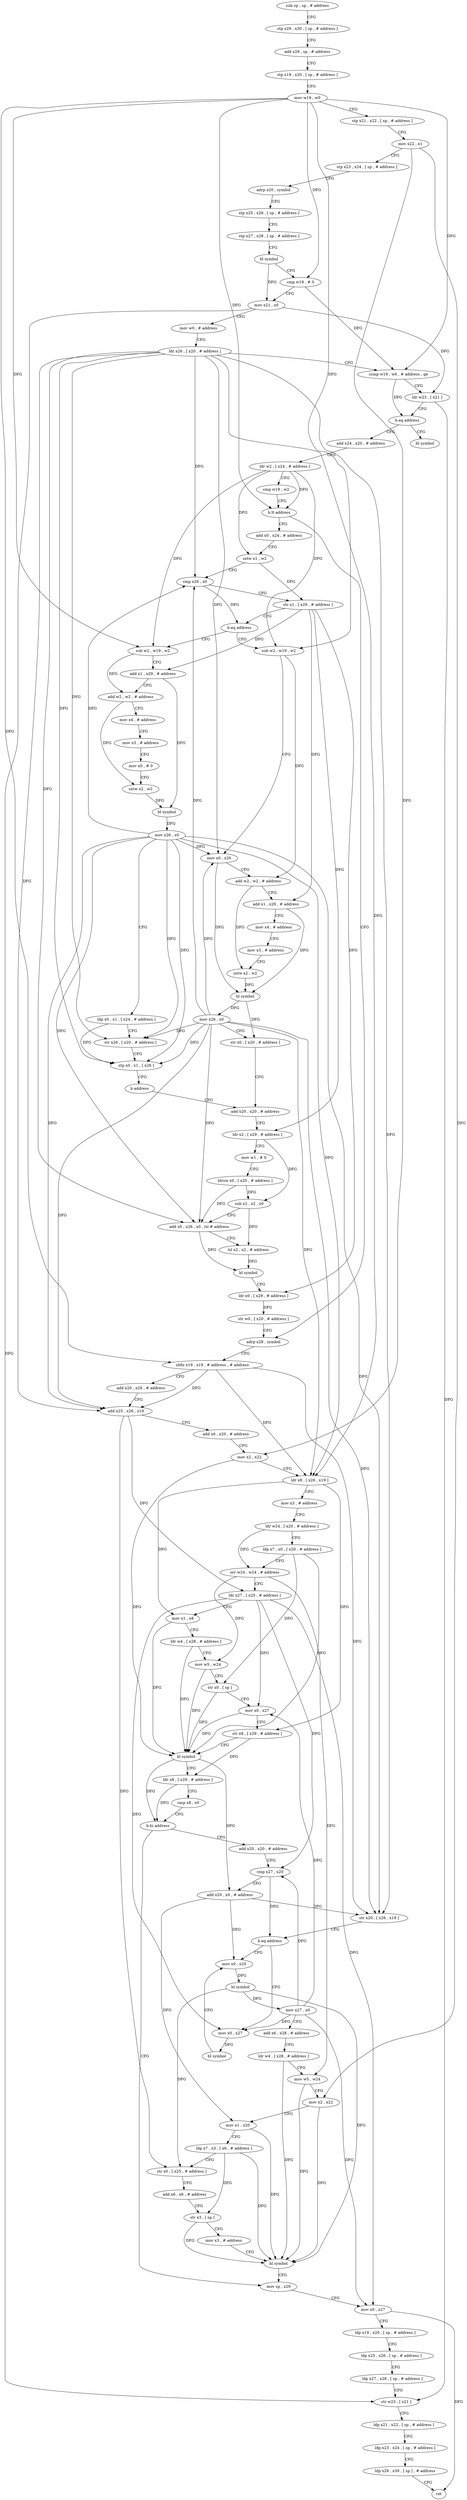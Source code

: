 digraph "func" {
"4214768" [label = "sub sp , sp , # address" ]
"4214772" [label = "stp x29 , x30 , [ sp , # address ]" ]
"4214776" [label = "add x29 , sp , # address" ]
"4214780" [label = "stp x19 , x20 , [ sp , # address ]" ]
"4214784" [label = "mov w19 , w0" ]
"4214788" [label = "stp x21 , x22 , [ sp , # address ]" ]
"4214792" [label = "mov x22 , x1" ]
"4214796" [label = "stp x23 , x24 , [ sp , # address ]" ]
"4214800" [label = "adrp x20 , symbol" ]
"4214804" [label = "stp x25 , x26 , [ sp , # address ]" ]
"4214808" [label = "stp x27 , x28 , [ sp , # address ]" ]
"4214812" [label = "bl symbol" ]
"4214816" [label = "cmp w19 , # 0" ]
"4214820" [label = "mov x21 , x0" ]
"4214824" [label = "mov w0 , # address" ]
"4214828" [label = "ldr x26 , [ x20 , # address ]" ]
"4214832" [label = "ccmp w19 , w0 , # address , ge" ]
"4214836" [label = "ldr w23 , [ x21 ]" ]
"4214840" [label = "b.eq address" ]
"4215228" [label = "bl symbol" ]
"4214844" [label = "add x24 , x20 , # address" ]
"4214848" [label = "ldr w2 , [ x24 , # address ]" ]
"4214852" [label = "cmp w19 , w2" ]
"4214856" [label = "b.lt address" ]
"4214960" [label = "adrp x28 , symbol" ]
"4214860" [label = "add x0 , x24 , # address" ]
"4214964" [label = "sbfiz x19 , x19 , # address , # address" ]
"4214968" [label = "add x20 , x28 , # address" ]
"4214972" [label = "add x25 , x26 , x19" ]
"4214976" [label = "add x6 , x20 , # address" ]
"4214980" [label = "mov x2 , x22" ]
"4214984" [label = "ldr x8 , [ x26 , x19 ]" ]
"4214988" [label = "mov x3 , # address" ]
"4214992" [label = "ldr w24 , [ x20 , # address ]" ]
"4214996" [label = "ldp x7 , x0 , [ x20 , # address ]" ]
"4215000" [label = "orr w24 , w24 , # address" ]
"4215004" [label = "ldr x27 , [ x25 , # address ]" ]
"4215008" [label = "mov x1 , x8" ]
"4215012" [label = "ldr w4 , [ x28 , # address ]" ]
"4215016" [label = "mov w5 , w24" ]
"4215020" [label = "str x0 , [ sp ]" ]
"4215024" [label = "mov x0 , x27" ]
"4215028" [label = "str x8 , [ x29 , # address ]" ]
"4215032" [label = "bl symbol" ]
"4215036" [label = "ldr x8 , [ x29 , # address ]" ]
"4215040" [label = "cmp x8 , x0" ]
"4215044" [label = "b.hi address" ]
"4215132" [label = "mov sp , x29" ]
"4215048" [label = "add x20 , x20 , # address" ]
"4214864" [label = "sxtw x1 , w2" ]
"4214868" [label = "cmp x26 , x0" ]
"4214872" [label = "str x1 , [ x29 , # address ]" ]
"4214876" [label = "b.eq address" ]
"4215176" [label = "sub w2 , w19 , w2" ]
"4214880" [label = "sub w2 , w19 , w2" ]
"4215136" [label = "mov x0 , x27" ]
"4215140" [label = "ldp x19 , x20 , [ sp , # address ]" ]
"4215144" [label = "ldp x25 , x26 , [ sp , # address ]" ]
"4215148" [label = "ldp x27 , x28 , [ sp , # address ]" ]
"4215152" [label = "str w23 , [ x21 ]" ]
"4215156" [label = "ldp x21 , x22 , [ sp , # address ]" ]
"4215160" [label = "ldp x23 , x24 , [ sp , # address ]" ]
"4215164" [label = "ldp x29 , x30 , [ sp ] , # address" ]
"4215168" [label = "ret" ]
"4215052" [label = "cmp x27 , x20" ]
"4215056" [label = "add x20 , x0 , # address" ]
"4215060" [label = "str x20 , [ x26 , x19 ]" ]
"4215064" [label = "b.eq address" ]
"4215076" [label = "mov x0 , x20" ]
"4215068" [label = "mov x0 , x27" ]
"4215180" [label = "add x1 , x29 , # address" ]
"4215184" [label = "add w2 , w2 , # address" ]
"4215188" [label = "mov x4 , # address" ]
"4215192" [label = "mov x3 , # address" ]
"4215196" [label = "mov x0 , # 0" ]
"4215200" [label = "sxtw x2 , w2" ]
"4215204" [label = "bl symbol" ]
"4215208" [label = "mov x26 , x0" ]
"4215212" [label = "ldp x0 , x1 , [ x24 , # address ]" ]
"4215216" [label = "str x26 , [ x20 , # address ]" ]
"4215220" [label = "stp x0 , x1 , [ x26 ]" ]
"4215224" [label = "b address" ]
"4214920" [label = "add x20 , x20 , # address" ]
"4214884" [label = "mov x0 , x26" ]
"4214888" [label = "add w2 , w2 , # address" ]
"4214892" [label = "add x1 , x29 , # address" ]
"4214896" [label = "mov x4 , # address" ]
"4214900" [label = "mov x3 , # address" ]
"4214904" [label = "sxtw x2 , w2" ]
"4214908" [label = "bl symbol" ]
"4214912" [label = "mov x26 , x0" ]
"4214916" [label = "str x0 , [ x20 , # address ]" ]
"4215080" [label = "bl symbol" ]
"4215084" [label = "mov x27 , x0" ]
"4215088" [label = "add x6 , x28 , # address" ]
"4215092" [label = "ldr w4 , [ x28 , # address ]" ]
"4215096" [label = "mov w5 , w24" ]
"4215100" [label = "mov x2 , x22" ]
"4215104" [label = "mov x1 , x20" ]
"4215108" [label = "ldp x7 , x3 , [ x6 , # address ]" ]
"4215112" [label = "str x0 , [ x25 , # address ]" ]
"4215116" [label = "add x6 , x6 , # address" ]
"4215120" [label = "str x3 , [ sp ]" ]
"4215124" [label = "mov x3 , # address" ]
"4215128" [label = "bl symbol" ]
"4215072" [label = "bl symbol" ]
"4214924" [label = "ldr x2 , [ x29 , # address ]" ]
"4214928" [label = "mov w1 , # 0" ]
"4214932" [label = "ldrsw x0 , [ x20 , # address ]" ]
"4214936" [label = "sub x2 , x2 , x0" ]
"4214940" [label = "add x0 , x26 , x0 , lsl # address" ]
"4214944" [label = "lsl x2 , x2 , # address" ]
"4214948" [label = "bl symbol" ]
"4214952" [label = "ldr x0 , [ x29 , # address ]" ]
"4214956" [label = "str w0 , [ x20 , # address ]" ]
"4214768" -> "4214772" [ label = "CFG" ]
"4214772" -> "4214776" [ label = "CFG" ]
"4214776" -> "4214780" [ label = "CFG" ]
"4214780" -> "4214784" [ label = "CFG" ]
"4214784" -> "4214788" [ label = "CFG" ]
"4214784" -> "4214816" [ label = "DFG" ]
"4214784" -> "4214832" [ label = "DFG" ]
"4214784" -> "4214856" [ label = "DFG" ]
"4214784" -> "4214964" [ label = "DFG" ]
"4214784" -> "4215176" [ label = "DFG" ]
"4214784" -> "4214880" [ label = "DFG" ]
"4214788" -> "4214792" [ label = "CFG" ]
"4214792" -> "4214796" [ label = "CFG" ]
"4214792" -> "4214980" [ label = "DFG" ]
"4214792" -> "4215100" [ label = "DFG" ]
"4214796" -> "4214800" [ label = "CFG" ]
"4214800" -> "4214804" [ label = "CFG" ]
"4214804" -> "4214808" [ label = "CFG" ]
"4214808" -> "4214812" [ label = "CFG" ]
"4214812" -> "4214816" [ label = "CFG" ]
"4214812" -> "4214820" [ label = "DFG" ]
"4214816" -> "4214820" [ label = "CFG" ]
"4214816" -> "4214832" [ label = "DFG" ]
"4214820" -> "4214824" [ label = "CFG" ]
"4214820" -> "4214836" [ label = "DFG" ]
"4214820" -> "4215152" [ label = "DFG" ]
"4214824" -> "4214828" [ label = "CFG" ]
"4214828" -> "4214832" [ label = "CFG" ]
"4214828" -> "4214972" [ label = "DFG" ]
"4214828" -> "4214984" [ label = "DFG" ]
"4214828" -> "4214868" [ label = "DFG" ]
"4214828" -> "4215060" [ label = "DFG" ]
"4214828" -> "4215216" [ label = "DFG" ]
"4214828" -> "4215220" [ label = "DFG" ]
"4214828" -> "4214884" [ label = "DFG" ]
"4214828" -> "4214940" [ label = "DFG" ]
"4214832" -> "4214836" [ label = "CFG" ]
"4214832" -> "4214840" [ label = "DFG" ]
"4214836" -> "4214840" [ label = "CFG" ]
"4214836" -> "4215152" [ label = "DFG" ]
"4214840" -> "4215228" [ label = "CFG" ]
"4214840" -> "4214844" [ label = "CFG" ]
"4214844" -> "4214848" [ label = "CFG" ]
"4214848" -> "4214852" [ label = "CFG" ]
"4214848" -> "4214856" [ label = "DFG" ]
"4214848" -> "4214864" [ label = "DFG" ]
"4214848" -> "4215176" [ label = "DFG" ]
"4214848" -> "4214880" [ label = "DFG" ]
"4214852" -> "4214856" [ label = "CFG" ]
"4214856" -> "4214960" [ label = "CFG" ]
"4214856" -> "4214860" [ label = "CFG" ]
"4214960" -> "4214964" [ label = "CFG" ]
"4214860" -> "4214864" [ label = "CFG" ]
"4214964" -> "4214968" [ label = "CFG" ]
"4214964" -> "4214972" [ label = "DFG" ]
"4214964" -> "4214984" [ label = "DFG" ]
"4214964" -> "4215060" [ label = "DFG" ]
"4214968" -> "4214972" [ label = "CFG" ]
"4214972" -> "4214976" [ label = "CFG" ]
"4214972" -> "4215004" [ label = "DFG" ]
"4214972" -> "4215112" [ label = "DFG" ]
"4214976" -> "4214980" [ label = "CFG" ]
"4214980" -> "4214984" [ label = "CFG" ]
"4214980" -> "4215032" [ label = "DFG" ]
"4214984" -> "4214988" [ label = "CFG" ]
"4214984" -> "4215008" [ label = "DFG" ]
"4214984" -> "4215028" [ label = "DFG" ]
"4214988" -> "4214992" [ label = "CFG" ]
"4214992" -> "4214996" [ label = "CFG" ]
"4214992" -> "4215000" [ label = "DFG" ]
"4214996" -> "4215000" [ label = "CFG" ]
"4214996" -> "4215032" [ label = "DFG" ]
"4214996" -> "4215020" [ label = "DFG" ]
"4215000" -> "4215004" [ label = "CFG" ]
"4215000" -> "4215016" [ label = "DFG" ]
"4215000" -> "4215096" [ label = "DFG" ]
"4215004" -> "4215008" [ label = "CFG" ]
"4215004" -> "4215024" [ label = "DFG" ]
"4215004" -> "4215136" [ label = "DFG" ]
"4215004" -> "4215052" [ label = "DFG" ]
"4215004" -> "4215068" [ label = "DFG" ]
"4215008" -> "4215012" [ label = "CFG" ]
"4215008" -> "4215032" [ label = "DFG" ]
"4215012" -> "4215016" [ label = "CFG" ]
"4215012" -> "4215032" [ label = "DFG" ]
"4215016" -> "4215020" [ label = "CFG" ]
"4215016" -> "4215032" [ label = "DFG" ]
"4215020" -> "4215024" [ label = "CFG" ]
"4215020" -> "4215032" [ label = "DFG" ]
"4215024" -> "4215028" [ label = "CFG" ]
"4215024" -> "4215032" [ label = "DFG" ]
"4215028" -> "4215032" [ label = "CFG" ]
"4215028" -> "4215036" [ label = "DFG" ]
"4215032" -> "4215036" [ label = "CFG" ]
"4215032" -> "4215044" [ label = "DFG" ]
"4215032" -> "4215056" [ label = "DFG" ]
"4215036" -> "4215040" [ label = "CFG" ]
"4215036" -> "4215044" [ label = "DFG" ]
"4215040" -> "4215044" [ label = "CFG" ]
"4215044" -> "4215132" [ label = "CFG" ]
"4215044" -> "4215048" [ label = "CFG" ]
"4215132" -> "4215136" [ label = "CFG" ]
"4215048" -> "4215052" [ label = "CFG" ]
"4214864" -> "4214868" [ label = "CFG" ]
"4214864" -> "4214872" [ label = "DFG" ]
"4214868" -> "4214872" [ label = "CFG" ]
"4214868" -> "4214876" [ label = "DFG" ]
"4214872" -> "4214876" [ label = "CFG" ]
"4214872" -> "4214924" [ label = "DFG" ]
"4214872" -> "4214952" [ label = "DFG" ]
"4214872" -> "4215180" [ label = "DFG" ]
"4214872" -> "4214892" [ label = "DFG" ]
"4214876" -> "4215176" [ label = "CFG" ]
"4214876" -> "4214880" [ label = "CFG" ]
"4215176" -> "4215180" [ label = "CFG" ]
"4215176" -> "4215184" [ label = "DFG" ]
"4214880" -> "4214884" [ label = "CFG" ]
"4214880" -> "4214888" [ label = "DFG" ]
"4215136" -> "4215140" [ label = "CFG" ]
"4215136" -> "4215168" [ label = "DFG" ]
"4215140" -> "4215144" [ label = "CFG" ]
"4215144" -> "4215148" [ label = "CFG" ]
"4215148" -> "4215152" [ label = "CFG" ]
"4215152" -> "4215156" [ label = "CFG" ]
"4215156" -> "4215160" [ label = "CFG" ]
"4215160" -> "4215164" [ label = "CFG" ]
"4215164" -> "4215168" [ label = "CFG" ]
"4215052" -> "4215056" [ label = "CFG" ]
"4215052" -> "4215064" [ label = "DFG" ]
"4215056" -> "4215060" [ label = "DFG" ]
"4215056" -> "4215076" [ label = "DFG" ]
"4215056" -> "4215104" [ label = "DFG" ]
"4215060" -> "4215064" [ label = "CFG" ]
"4215064" -> "4215076" [ label = "CFG" ]
"4215064" -> "4215068" [ label = "CFG" ]
"4215076" -> "4215080" [ label = "DFG" ]
"4215068" -> "4215072" [ label = "DFG" ]
"4215180" -> "4215184" [ label = "CFG" ]
"4215180" -> "4215204" [ label = "DFG" ]
"4215184" -> "4215188" [ label = "CFG" ]
"4215184" -> "4215200" [ label = "DFG" ]
"4215188" -> "4215192" [ label = "CFG" ]
"4215192" -> "4215196" [ label = "CFG" ]
"4215196" -> "4215200" [ label = "CFG" ]
"4215200" -> "4215204" [ label = "DFG" ]
"4215204" -> "4215208" [ label = "DFG" ]
"4215208" -> "4215212" [ label = "CFG" ]
"4215208" -> "4214868" [ label = "DFG" ]
"4215208" -> "4214972" [ label = "DFG" ]
"4215208" -> "4214984" [ label = "DFG" ]
"4215208" -> "4215060" [ label = "DFG" ]
"4215208" -> "4215216" [ label = "DFG" ]
"4215208" -> "4215220" [ label = "DFG" ]
"4215208" -> "4214884" [ label = "DFG" ]
"4215208" -> "4214940" [ label = "DFG" ]
"4215212" -> "4215216" [ label = "CFG" ]
"4215212" -> "4215220" [ label = "DFG" ]
"4215216" -> "4215220" [ label = "CFG" ]
"4215220" -> "4215224" [ label = "CFG" ]
"4215224" -> "4214920" [ label = "CFG" ]
"4214920" -> "4214924" [ label = "CFG" ]
"4214884" -> "4214888" [ label = "CFG" ]
"4214884" -> "4214908" [ label = "DFG" ]
"4214888" -> "4214892" [ label = "CFG" ]
"4214888" -> "4214904" [ label = "DFG" ]
"4214892" -> "4214896" [ label = "CFG" ]
"4214892" -> "4214908" [ label = "DFG" ]
"4214896" -> "4214900" [ label = "CFG" ]
"4214900" -> "4214904" [ label = "CFG" ]
"4214904" -> "4214908" [ label = "DFG" ]
"4214908" -> "4214912" [ label = "DFG" ]
"4214908" -> "4214916" [ label = "DFG" ]
"4214912" -> "4214916" [ label = "CFG" ]
"4214912" -> "4214868" [ label = "DFG" ]
"4214912" -> "4215216" [ label = "DFG" ]
"4214912" -> "4214884" [ label = "DFG" ]
"4214912" -> "4214972" [ label = "DFG" ]
"4214912" -> "4214984" [ label = "DFG" ]
"4214912" -> "4215060" [ label = "DFG" ]
"4214912" -> "4215220" [ label = "DFG" ]
"4214912" -> "4214940" [ label = "DFG" ]
"4214916" -> "4214920" [ label = "CFG" ]
"4215080" -> "4215084" [ label = "DFG" ]
"4215080" -> "4215112" [ label = "DFG" ]
"4215080" -> "4215128" [ label = "DFG" ]
"4215084" -> "4215088" [ label = "CFG" ]
"4215084" -> "4215024" [ label = "DFG" ]
"4215084" -> "4215136" [ label = "DFG" ]
"4215084" -> "4215052" [ label = "DFG" ]
"4215084" -> "4215068" [ label = "DFG" ]
"4215088" -> "4215092" [ label = "CFG" ]
"4215092" -> "4215096" [ label = "CFG" ]
"4215092" -> "4215128" [ label = "DFG" ]
"4215096" -> "4215100" [ label = "CFG" ]
"4215096" -> "4215128" [ label = "DFG" ]
"4215100" -> "4215104" [ label = "CFG" ]
"4215100" -> "4215128" [ label = "DFG" ]
"4215104" -> "4215108" [ label = "CFG" ]
"4215104" -> "4215128" [ label = "DFG" ]
"4215108" -> "4215112" [ label = "CFG" ]
"4215108" -> "4215128" [ label = "DFG" ]
"4215108" -> "4215120" [ label = "DFG" ]
"4215112" -> "4215116" [ label = "CFG" ]
"4215116" -> "4215120" [ label = "CFG" ]
"4215120" -> "4215124" [ label = "CFG" ]
"4215120" -> "4215128" [ label = "DFG" ]
"4215124" -> "4215128" [ label = "CFG" ]
"4215128" -> "4215132" [ label = "CFG" ]
"4215072" -> "4215076" [ label = "CFG" ]
"4214924" -> "4214928" [ label = "CFG" ]
"4214924" -> "4214936" [ label = "DFG" ]
"4214928" -> "4214932" [ label = "CFG" ]
"4214932" -> "4214936" [ label = "DFG" ]
"4214932" -> "4214940" [ label = "DFG" ]
"4214936" -> "4214940" [ label = "CFG" ]
"4214936" -> "4214944" [ label = "DFG" ]
"4214940" -> "4214944" [ label = "CFG" ]
"4214940" -> "4214948" [ label = "DFG" ]
"4214944" -> "4214948" [ label = "DFG" ]
"4214948" -> "4214952" [ label = "CFG" ]
"4214952" -> "4214956" [ label = "DFG" ]
"4214956" -> "4214960" [ label = "CFG" ]
}
